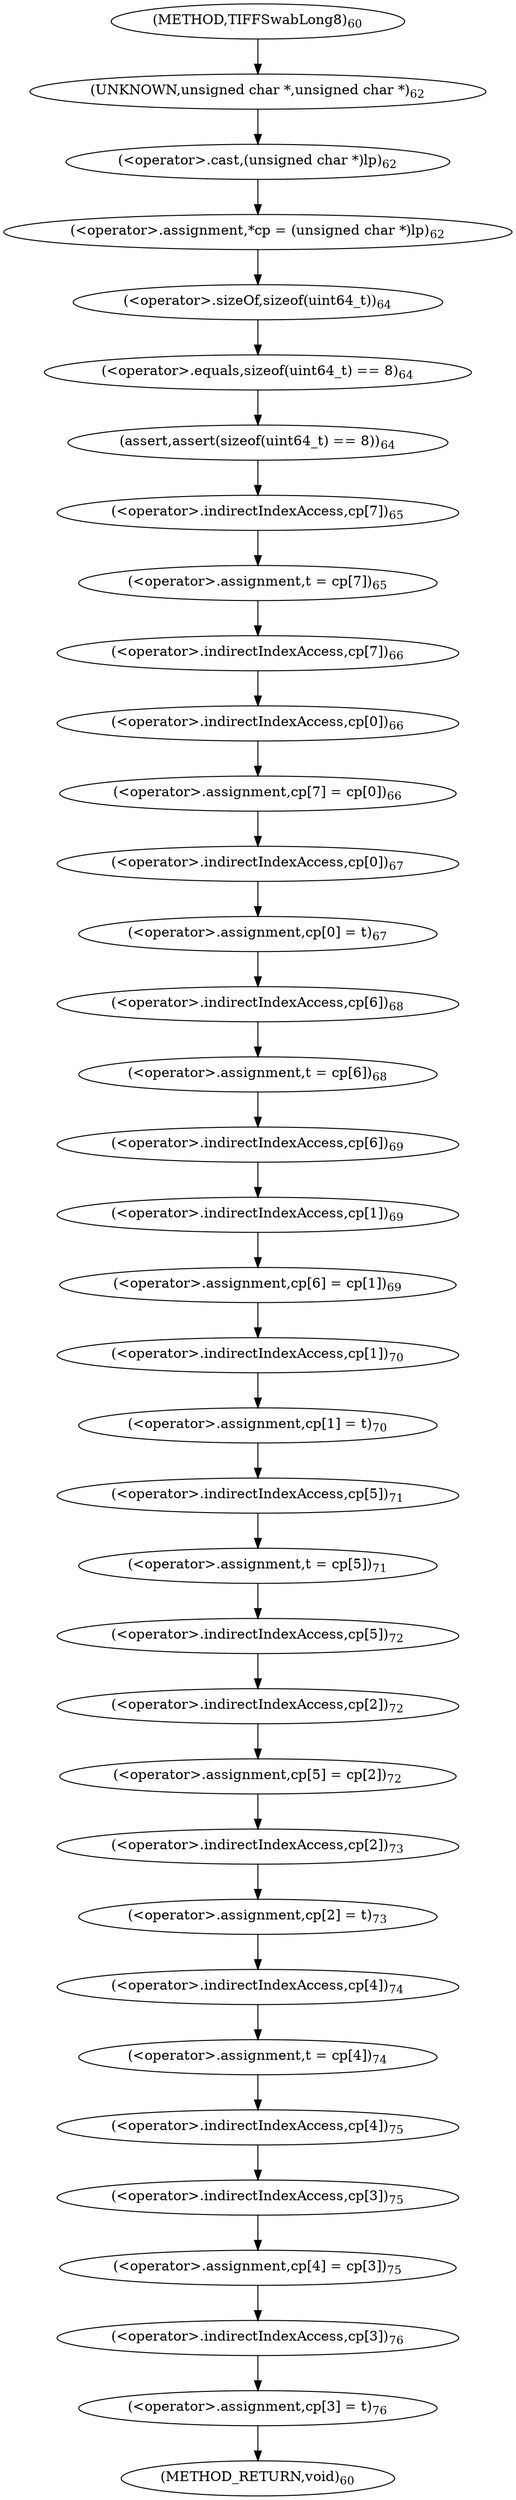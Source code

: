 digraph "TIFFSwabLong8" {  
"34367" [label = <(&lt;operator&gt;.assignment,*cp = (unsigned char *)lp)<SUB>62</SUB>> ]
"34373" [label = <(assert,assert(sizeof(uint64_t) == 8))<SUB>64</SUB>> ]
"34378" [label = <(&lt;operator&gt;.assignment,t = cp[7])<SUB>65</SUB>> ]
"34383" [label = <(&lt;operator&gt;.assignment,cp[7] = cp[0])<SUB>66</SUB>> ]
"34390" [label = <(&lt;operator&gt;.assignment,cp[0] = t)<SUB>67</SUB>> ]
"34395" [label = <(&lt;operator&gt;.assignment,t = cp[6])<SUB>68</SUB>> ]
"34400" [label = <(&lt;operator&gt;.assignment,cp[6] = cp[1])<SUB>69</SUB>> ]
"34407" [label = <(&lt;operator&gt;.assignment,cp[1] = t)<SUB>70</SUB>> ]
"34412" [label = <(&lt;operator&gt;.assignment,t = cp[5])<SUB>71</SUB>> ]
"34417" [label = <(&lt;operator&gt;.assignment,cp[5] = cp[2])<SUB>72</SUB>> ]
"34424" [label = <(&lt;operator&gt;.assignment,cp[2] = t)<SUB>73</SUB>> ]
"34429" [label = <(&lt;operator&gt;.assignment,t = cp[4])<SUB>74</SUB>> ]
"34434" [label = <(&lt;operator&gt;.assignment,cp[4] = cp[3])<SUB>75</SUB>> ]
"34441" [label = <(&lt;operator&gt;.assignment,cp[3] = t)<SUB>76</SUB>> ]
"34369" [label = <(&lt;operator&gt;.cast,(unsigned char *)lp)<SUB>62</SUB>> ]
"34374" [label = <(&lt;operator&gt;.equals,sizeof(uint64_t) == 8)<SUB>64</SUB>> ]
"34380" [label = <(&lt;operator&gt;.indirectIndexAccess,cp[7])<SUB>65</SUB>> ]
"34384" [label = <(&lt;operator&gt;.indirectIndexAccess,cp[7])<SUB>66</SUB>> ]
"34387" [label = <(&lt;operator&gt;.indirectIndexAccess,cp[0])<SUB>66</SUB>> ]
"34391" [label = <(&lt;operator&gt;.indirectIndexAccess,cp[0])<SUB>67</SUB>> ]
"34397" [label = <(&lt;operator&gt;.indirectIndexAccess,cp[6])<SUB>68</SUB>> ]
"34401" [label = <(&lt;operator&gt;.indirectIndexAccess,cp[6])<SUB>69</SUB>> ]
"34404" [label = <(&lt;operator&gt;.indirectIndexAccess,cp[1])<SUB>69</SUB>> ]
"34408" [label = <(&lt;operator&gt;.indirectIndexAccess,cp[1])<SUB>70</SUB>> ]
"34414" [label = <(&lt;operator&gt;.indirectIndexAccess,cp[5])<SUB>71</SUB>> ]
"34418" [label = <(&lt;operator&gt;.indirectIndexAccess,cp[5])<SUB>72</SUB>> ]
"34421" [label = <(&lt;operator&gt;.indirectIndexAccess,cp[2])<SUB>72</SUB>> ]
"34425" [label = <(&lt;operator&gt;.indirectIndexAccess,cp[2])<SUB>73</SUB>> ]
"34431" [label = <(&lt;operator&gt;.indirectIndexAccess,cp[4])<SUB>74</SUB>> ]
"34435" [label = <(&lt;operator&gt;.indirectIndexAccess,cp[4])<SUB>75</SUB>> ]
"34438" [label = <(&lt;operator&gt;.indirectIndexAccess,cp[3])<SUB>75</SUB>> ]
"34442" [label = <(&lt;operator&gt;.indirectIndexAccess,cp[3])<SUB>76</SUB>> ]
"34370" [label = <(UNKNOWN,unsigned char *,unsigned char *)<SUB>62</SUB>> ]
"34375" [label = <(&lt;operator&gt;.sizeOf,sizeof(uint64_t))<SUB>64</SUB>> ]
"34363" [label = <(METHOD,TIFFSwabLong8)<SUB>60</SUB>> ]
"34446" [label = <(METHOD_RETURN,void)<SUB>60</SUB>> ]
  "34367" -> "34375" 
  "34373" -> "34380" 
  "34378" -> "34384" 
  "34383" -> "34391" 
  "34390" -> "34397" 
  "34395" -> "34401" 
  "34400" -> "34408" 
  "34407" -> "34414" 
  "34412" -> "34418" 
  "34417" -> "34425" 
  "34424" -> "34431" 
  "34429" -> "34435" 
  "34434" -> "34442" 
  "34441" -> "34446" 
  "34369" -> "34367" 
  "34374" -> "34373" 
  "34380" -> "34378" 
  "34384" -> "34387" 
  "34387" -> "34383" 
  "34391" -> "34390" 
  "34397" -> "34395" 
  "34401" -> "34404" 
  "34404" -> "34400" 
  "34408" -> "34407" 
  "34414" -> "34412" 
  "34418" -> "34421" 
  "34421" -> "34417" 
  "34425" -> "34424" 
  "34431" -> "34429" 
  "34435" -> "34438" 
  "34438" -> "34434" 
  "34442" -> "34441" 
  "34370" -> "34369" 
  "34375" -> "34374" 
  "34363" -> "34370" 
}
